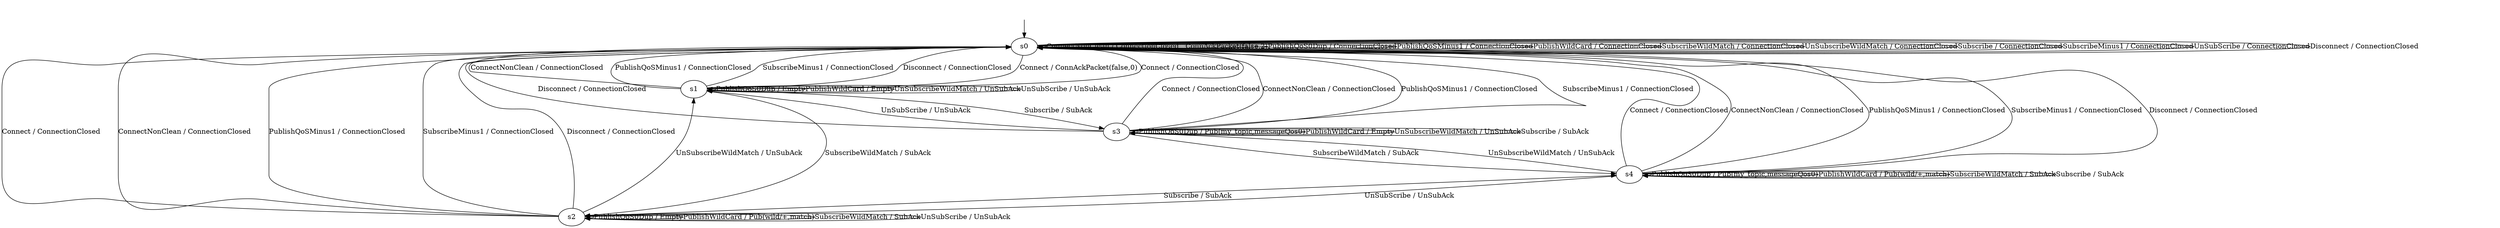 digraph h0 {
s0 [label="s0"];
s1 [label="s1"];
s2 [label="s2"];
s3 [label="s3"];
s4 [label="s4"];
s0 -> s1 [label="Connect / ConnAckPacket(false,0)"];
s0 -> s0 [label="ConnectNonClean / ConnectionClosed__ConnAckPacket(false,2)"];
s0 -> s0 [label="PublishQoS0Dup / ConnectionClosed"];
s0 -> s0 [label="PublishQoSMinus1 / ConnectionClosed"];
s0 -> s0 [label="PublishWildCard / ConnectionClosed"];
s0 -> s0 [label="SubscribeWildMatch / ConnectionClosed"];
s0 -> s0 [label="UnSubscribeWildMatch / ConnectionClosed"];
s0 -> s0 [label="Subscribe / ConnectionClosed"];
s0 -> s0 [label="SubscribeMinus1 / ConnectionClosed"];
s0 -> s0 [label="UnSubScribe / ConnectionClosed"];
s0 -> s0 [label="Disconnect / ConnectionClosed"];
s1 -> s0 [label="Connect / ConnectionClosed"];
s1 -> s0 [label="ConnectNonClean / ConnectionClosed"];
s1 -> s1 [label="PublishQoS0Dup / Empty"];
s1 -> s0 [label="PublishQoSMinus1 / ConnectionClosed"];
s1 -> s1 [label="PublishWildCard / Empty"];
s1 -> s2 [label="SubscribeWildMatch / SubAck"];
s1 -> s1 [label="UnSubscribeWildMatch / UnSubAck"];
s1 -> s3 [label="Subscribe / SubAck"];
s1 -> s0 [label="SubscribeMinus1 / ConnectionClosed"];
s1 -> s1 [label="UnSubScribe / UnSubAck"];
s1 -> s0 [label="Disconnect / ConnectionClosed"];
s2 -> s0 [label="Connect / ConnectionClosed"];
s2 -> s0 [label="ConnectNonClean / ConnectionClosed"];
s2 -> s2 [label="PublishQoS0Dup / Empty"];
s2 -> s0 [label="PublishQoSMinus1 / ConnectionClosed"];
s2 -> s2 [label="PublishWildCard / Pub(wild/+,match)"];
s2 -> s2 [label="SubscribeWildMatch / SubAck"];
s2 -> s1 [label="UnSubscribeWildMatch / UnSubAck"];
s2 -> s4 [label="Subscribe / SubAck"];
s2 -> s0 [label="SubscribeMinus1 / ConnectionClosed"];
s2 -> s2 [label="UnSubScribe / UnSubAck"];
s2 -> s0 [label="Disconnect / ConnectionClosed"];
s3 -> s0 [label="Connect / ConnectionClosed"];
s3 -> s0 [label="ConnectNonClean / ConnectionClosed"];
s3 -> s3 [label="PublishQoS0Dup / Pub(my_topic,messageQos0)"];
s3 -> s0 [label="PublishQoSMinus1 / ConnectionClosed"];
s3 -> s3 [label="PublishWildCard / Empty"];
s3 -> s4 [label="SubscribeWildMatch / SubAck"];
s3 -> s3 [label="UnSubscribeWildMatch / UnSubAck"];
s3 -> s3 [label="Subscribe / SubAck"];
s3 -> s0 [label="SubscribeMinus1 / ConnectionClosed"];
s3 -> s1 [label="UnSubScribe / UnSubAck"];
s3 -> s0 [label="Disconnect / ConnectionClosed"];
s4 -> s0 [label="Connect / ConnectionClosed"];
s4 -> s0 [label="ConnectNonClean / ConnectionClosed"];
s4 -> s4 [label="PublishQoS0Dup / Pub(my_topic,messageQos0)"];
s4 -> s0 [label="PublishQoSMinus1 / ConnectionClosed"];
s4 -> s4 [label="PublishWildCard / Pub(wild/+,match)"];
s4 -> s4 [label="SubscribeWildMatch / SubAck"];
s4 -> s3 [label="UnSubscribeWildMatch / UnSubAck"];
s4 -> s4 [label="Subscribe / SubAck"];
s4 -> s0 [label="SubscribeMinus1 / ConnectionClosed"];
s4 -> s2 [label="UnSubScribe / UnSubAck"];
s4 -> s0 [label="Disconnect / ConnectionClosed"];
__start0 [shape=none, label=""];
__start0 -> s0 [label=""];
}
